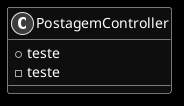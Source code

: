 @startuml
skinparam monochrome reverse
skinparam usecase {
	BackgroundColor  white
	BorderColor white
}
class PostagemController {
	+ teste
	- teste
}
@enduml
